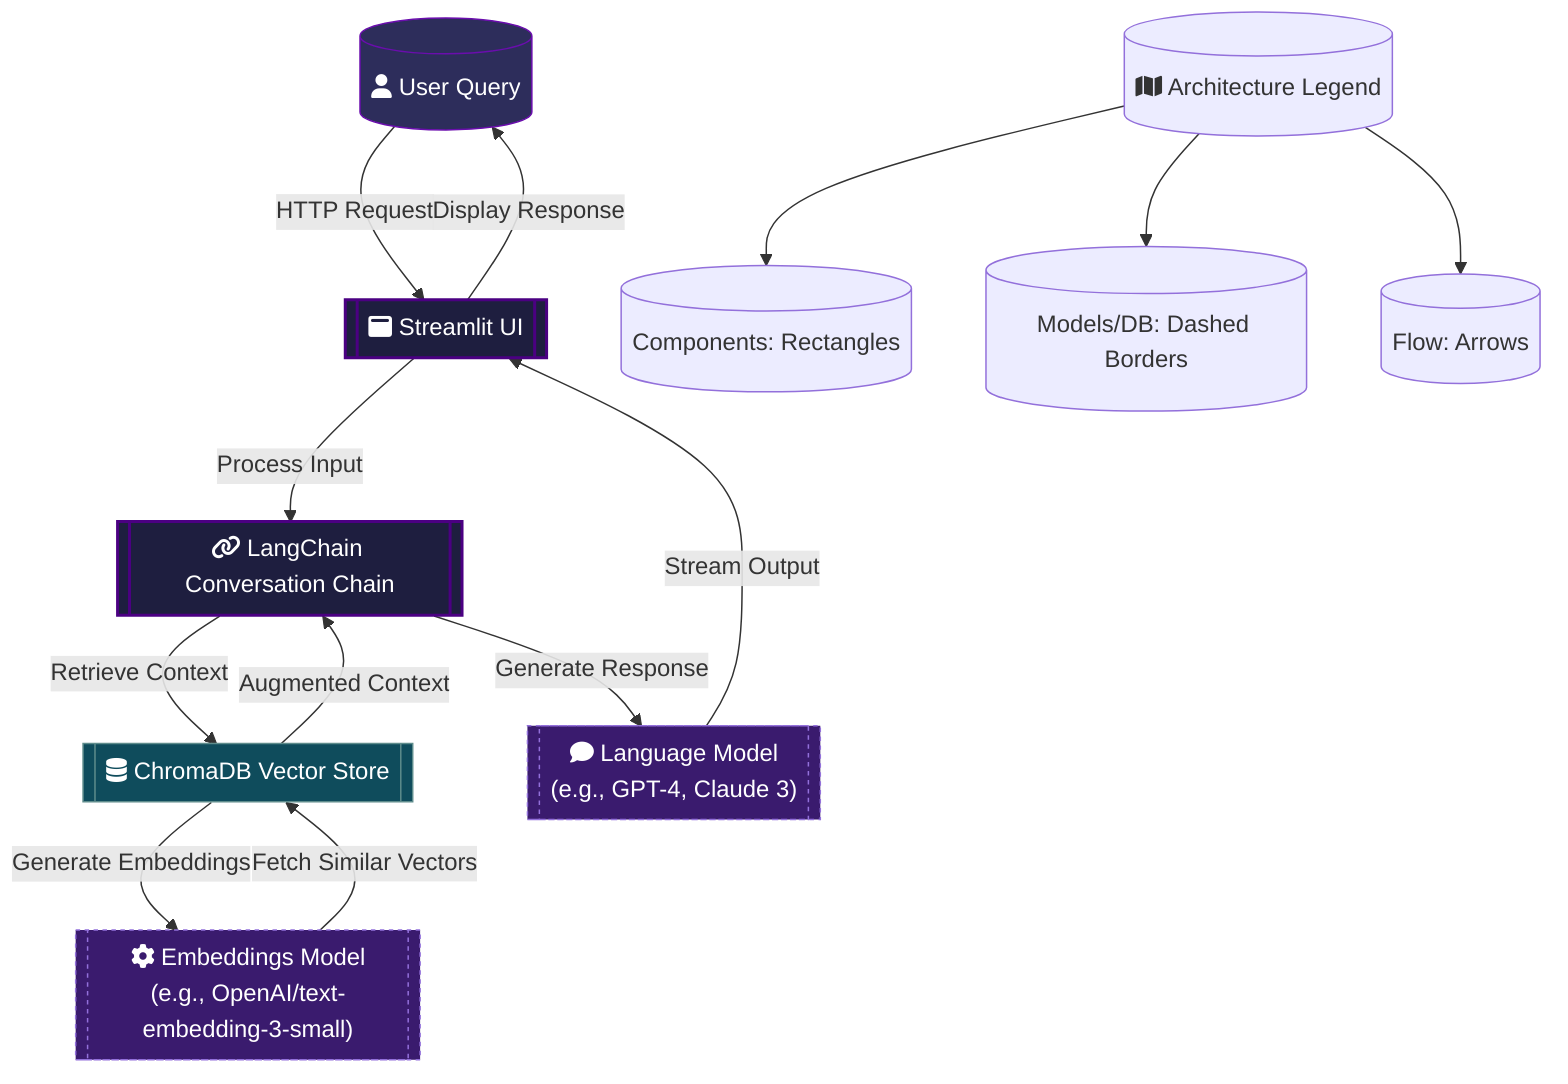 graph TD
    %% Define Nodes with Styling
    A[("fa:fa-user User Query")] -->|HTTP Request| B[["fa:fa-window-maximize Streamlit UI"]]
    B -->|Process Input| C[["fa:fa-link LangChain Conversation Chain"]]
    C -->|Retrieve Context| D[["fa:fa-database ChromaDB Vector Store"]]
    D -->|Generate Embeddings| E[["fa:fa-cog Embeddings Model<br>(e.g., OpenAI/text-embedding-3-small)"]]
    E -->|Fetch Similar Vectors| D
    D -->|Augmented Context| C
    C -->|Generate Response| F[["fa:fa-comment Language Model<br>(e.g., GPT-4, Claude 3)"]]
    F -->|Stream Output| B
    B -->|Display Response| A

    %% Styling
    classDef user fill:#2d2d5b,stroke:#6a0dad,color:#fff
    classDef component fill:#1e1e3f,stroke:#4b0082,color:#fff,stroke-width:2px
    classDef model fill:#3a1b6e,stroke:#9370db,color:#fff,stroke-dasharray:3
    classDef db fill:#0f4c5c,stroke:#5e8c8c,color:#fff

    class A user
    class B,C component
    class D db
    class E,F model

    %% Legend
    legend[("fa:fa-map Architecture Legend")]
    legend --> components[("Components: Rectangles")]
    legend --> models[("Models/DB: Dashed Borders")]
    legend --> flow[("Flow: Arrows")]
